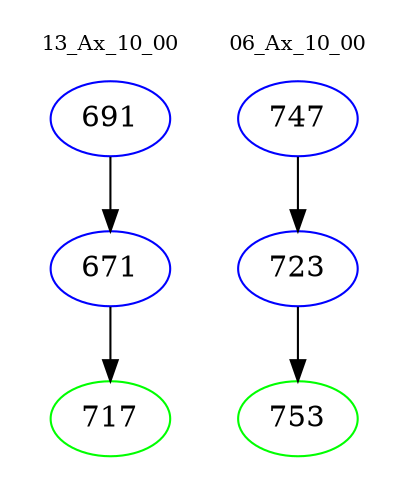 digraph{
subgraph cluster_0 {
color = white
label = "13_Ax_10_00";
fontsize=10;
T0_691 [label="691", color="blue"]
T0_691 -> T0_671 [color="black"]
T0_671 [label="671", color="blue"]
T0_671 -> T0_717 [color="black"]
T0_717 [label="717", color="green"]
}
subgraph cluster_1 {
color = white
label = "06_Ax_10_00";
fontsize=10;
T1_747 [label="747", color="blue"]
T1_747 -> T1_723 [color="black"]
T1_723 [label="723", color="blue"]
T1_723 -> T1_753 [color="black"]
T1_753 [label="753", color="green"]
}
}
